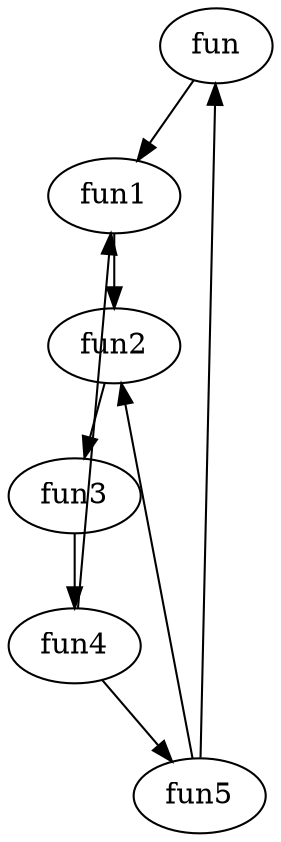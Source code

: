 digraph Fun {
	splines="FALSE";

	fun -> fun1 -> fun2 -> fun3 -> fun4 -> fun5 -> fun

	fun4 -> fun1 
	fun5 -> fun2
}